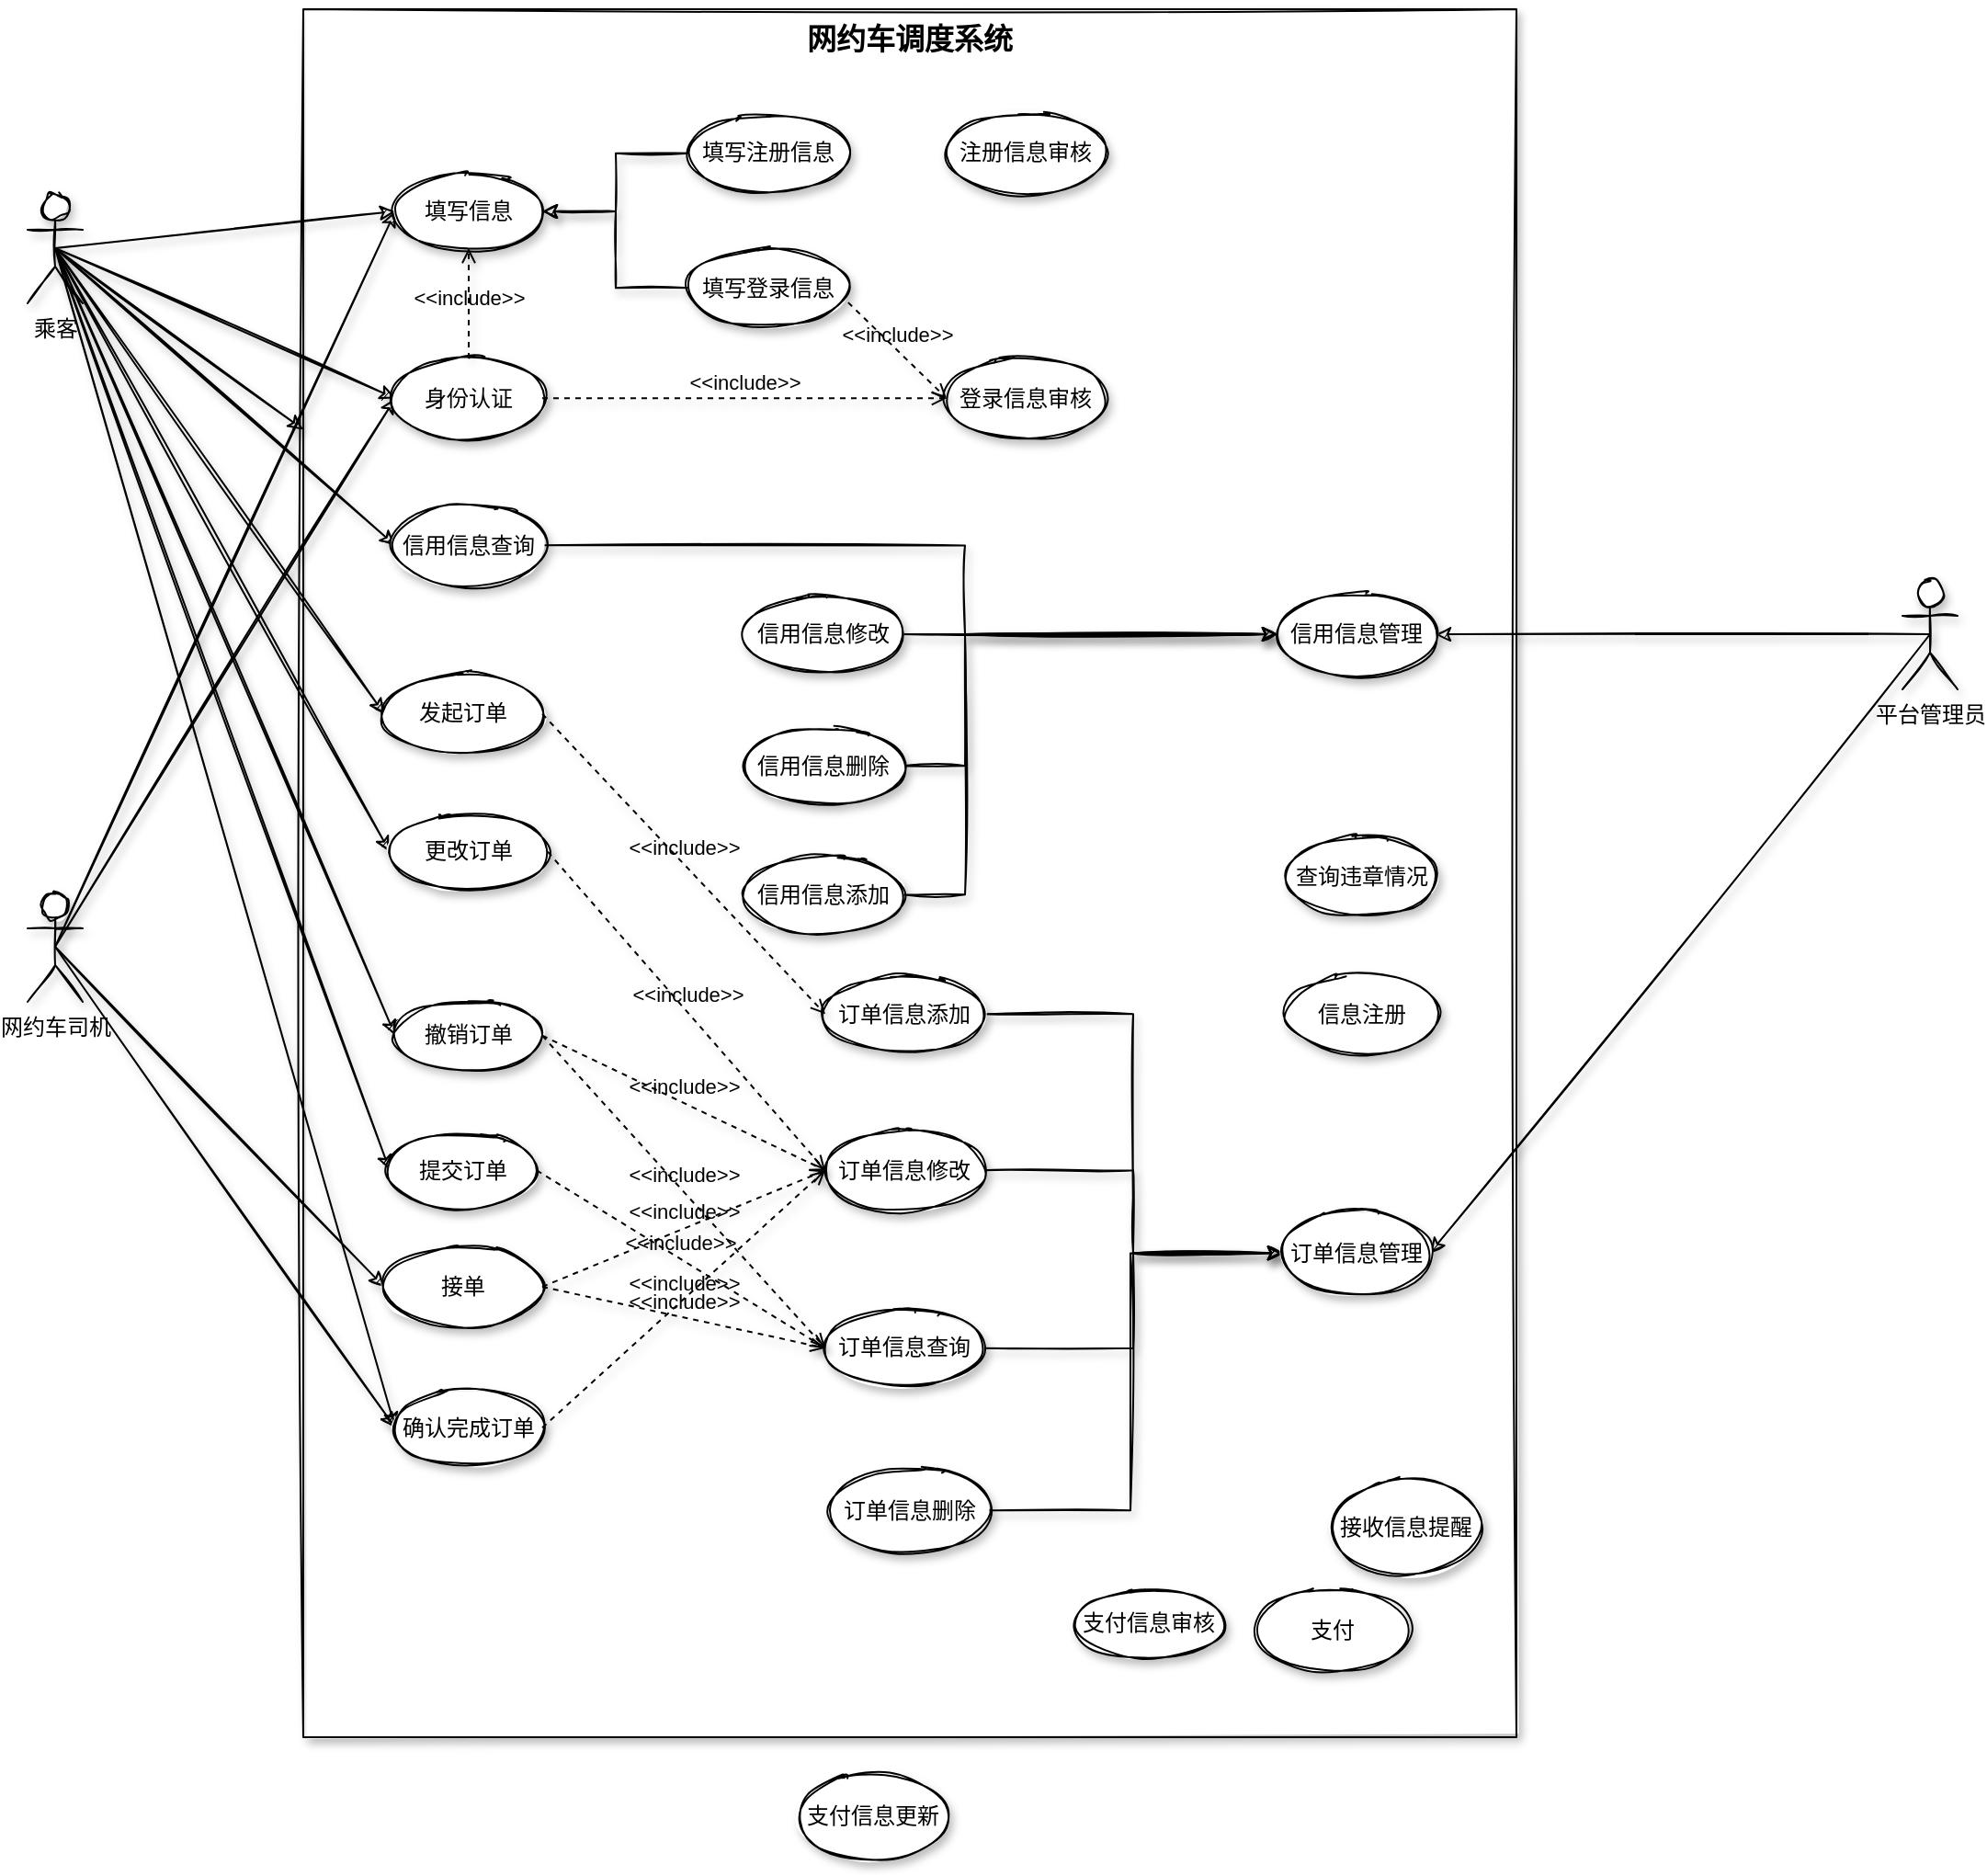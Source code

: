 <mxfile version="14.7.7" type="github">
  <diagram id="hailvvMEt1VKKTRzGtRh" name="第 1 页">
    <mxGraphModel dx="825" dy="456" grid="1" gridSize="10" guides="1" tooltips="1" connect="1" arrows="1" fold="1" page="1" pageScale="1" pageWidth="827" pageHeight="1169" math="0" shadow="0">
      <root>
        <mxCell id="0" />
        <mxCell id="1" parent="0" />
        <mxCell id="O3wIRJ_P1ds1mv97xc4H-4" value="&lt;b&gt;&lt;font style=&quot;font-size: 16px&quot;&gt;网约车调度系统&lt;/font&gt;&lt;/b&gt;" style="rounded=0;whiteSpace=wrap;html=1;shadow=1;sketch=1;labelPosition=center;verticalLabelPosition=middle;align=center;verticalAlign=top;" vertex="1" parent="1">
          <mxGeometry x="180" y="60" width="660" height="940" as="geometry" />
        </mxCell>
        <mxCell id="O3wIRJ_P1ds1mv97xc4H-17" style="sketch=1;orthogonalLoop=1;jettySize=auto;html=1;exitX=0.5;exitY=0.5;exitDx=0;exitDy=0;exitPerimeter=0;entryX=0;entryY=0.5;entryDx=0;entryDy=0;shadow=1;rounded=0;" edge="1" parent="1" source="8xGyphlLj49BUks5kIn6-1" target="O3wIRJ_P1ds1mv97xc4H-16">
          <mxGeometry relative="1" as="geometry" />
        </mxCell>
        <mxCell id="O3wIRJ_P1ds1mv97xc4H-24" style="rounded=0;sketch=1;orthogonalLoop=1;jettySize=auto;html=1;exitX=0.5;exitY=0.5;exitDx=0;exitDy=0;exitPerimeter=0;entryX=0;entryY=0.5;entryDx=0;entryDy=0;shadow=1;strokeColor=#000000;" edge="1" parent="1" source="8xGyphlLj49BUks5kIn6-1" target="O3wIRJ_P1ds1mv97xc4H-7">
          <mxGeometry relative="1" as="geometry" />
        </mxCell>
        <mxCell id="O3wIRJ_P1ds1mv97xc4H-31" style="edgeStyle=none;rounded=0;sketch=1;orthogonalLoop=1;jettySize=auto;html=1;exitX=0.5;exitY=0.5;exitDx=0;exitDy=0;exitPerimeter=0;entryX=0;entryY=0.5;entryDx=0;entryDy=0;shadow=1;strokeColor=#000000;" edge="1" parent="1" source="8xGyphlLj49BUks5kIn6-1" target="O3wIRJ_P1ds1mv97xc4H-8">
          <mxGeometry relative="1" as="geometry" />
        </mxCell>
        <mxCell id="O3wIRJ_P1ds1mv97xc4H-46" style="edgeStyle=none;rounded=0;sketch=1;orthogonalLoop=1;jettySize=auto;html=1;exitX=0.5;exitY=0.5;exitDx=0;exitDy=0;exitPerimeter=0;entryX=0;entryY=0.5;entryDx=0;entryDy=0;shadow=1;strokeColor=#000000;" edge="1" parent="1" source="8xGyphlLj49BUks5kIn6-1" target="O3wIRJ_P1ds1mv97xc4H-44">
          <mxGeometry relative="1" as="geometry" />
        </mxCell>
        <mxCell id="O3wIRJ_P1ds1mv97xc4H-52" style="edgeStyle=none;rounded=0;sketch=1;orthogonalLoop=1;jettySize=auto;html=1;exitX=0.5;exitY=0.5;exitDx=0;exitDy=0;exitPerimeter=0;entryX=0;entryY=0.5;entryDx=0;entryDy=0;shadow=1;strokeColor=#000000;" edge="1" parent="1" source="8xGyphlLj49BUks5kIn6-1" target="O3wIRJ_P1ds1mv97xc4H-51">
          <mxGeometry relative="1" as="geometry" />
        </mxCell>
        <mxCell id="O3wIRJ_P1ds1mv97xc4H-53" style="edgeStyle=none;rounded=0;sketch=1;orthogonalLoop=1;jettySize=auto;html=1;exitX=0.5;exitY=0.5;exitDx=0;exitDy=0;exitPerimeter=0;entryX=0;entryY=0.5;entryDx=0;entryDy=0;shadow=1;strokeColor=#000000;" edge="1" parent="1" source="8xGyphlLj49BUks5kIn6-1" target="O3wIRJ_P1ds1mv97xc4H-14">
          <mxGeometry relative="1" as="geometry" />
        </mxCell>
        <mxCell id="O3wIRJ_P1ds1mv97xc4H-55" style="edgeStyle=none;rounded=0;sketch=1;orthogonalLoop=1;jettySize=auto;html=1;exitX=0.5;exitY=0.5;exitDx=0;exitDy=0;exitPerimeter=0;entryX=0;entryY=0.5;entryDx=0;entryDy=0;shadow=1;strokeColor=#000000;" edge="1" parent="1" source="8xGyphlLj49BUks5kIn6-1" target="O3wIRJ_P1ds1mv97xc4H-13">
          <mxGeometry relative="1" as="geometry" />
        </mxCell>
        <mxCell id="O3wIRJ_P1ds1mv97xc4H-66" style="edgeStyle=none;rounded=0;sketch=1;orthogonalLoop=1;jettySize=auto;html=1;exitX=0.5;exitY=0.5;exitDx=0;exitDy=0;exitPerimeter=0;shadow=1;strokeColor=#000000;" edge="1" parent="1" source="8xGyphlLj49BUks5kIn6-1" target="O3wIRJ_P1ds1mv97xc4H-4">
          <mxGeometry relative="1" as="geometry" />
        </mxCell>
        <mxCell id="O3wIRJ_P1ds1mv97xc4H-67" style="edgeStyle=none;rounded=0;sketch=1;orthogonalLoop=1;jettySize=auto;html=1;exitX=0.5;exitY=0.5;exitDx=0;exitDy=0;exitPerimeter=0;entryX=0;entryY=0.5;entryDx=0;entryDy=0;shadow=1;strokeColor=#000000;" edge="1" parent="1" source="8xGyphlLj49BUks5kIn6-1" target="O3wIRJ_P1ds1mv97xc4H-65">
          <mxGeometry relative="1" as="geometry" />
        </mxCell>
        <mxCell id="8xGyphlLj49BUks5kIn6-1" value="乘客" style="shape=umlActor;verticalLabelPosition=bottom;verticalAlign=top;html=1;sketch=1;rounded=1;shadow=1;" parent="1" vertex="1">
          <mxGeometry x="30" y="160" width="30" height="60" as="geometry" />
        </mxCell>
        <mxCell id="O3wIRJ_P1ds1mv97xc4H-25" style="edgeStyle=none;rounded=0;sketch=1;orthogonalLoop=1;jettySize=auto;html=1;exitX=0.5;exitY=0.5;exitDx=0;exitDy=0;exitPerimeter=0;entryX=0;entryY=0.5;entryDx=0;entryDy=0;shadow=1;strokeColor=#000000;" edge="1" parent="1" source="8xGyphlLj49BUks5kIn6-4" target="O3wIRJ_P1ds1mv97xc4H-16">
          <mxGeometry relative="1" as="geometry" />
        </mxCell>
        <mxCell id="O3wIRJ_P1ds1mv97xc4H-26" style="edgeStyle=none;rounded=0;sketch=1;orthogonalLoop=1;jettySize=auto;html=1;exitX=0.5;exitY=0.5;exitDx=0;exitDy=0;exitPerimeter=0;entryX=0;entryY=0.5;entryDx=0;entryDy=0;shadow=1;strokeColor=#000000;" edge="1" parent="1" source="8xGyphlLj49BUks5kIn6-4" target="O3wIRJ_P1ds1mv97xc4H-7">
          <mxGeometry relative="1" as="geometry" />
        </mxCell>
        <mxCell id="O3wIRJ_P1ds1mv97xc4H-47" style="edgeStyle=none;rounded=0;sketch=1;orthogonalLoop=1;jettySize=auto;html=1;exitX=0.5;exitY=0.5;exitDx=0;exitDy=0;exitPerimeter=0;entryX=0;entryY=0.5;entryDx=0;entryDy=0;shadow=1;strokeColor=#000000;" edge="1" parent="1" source="8xGyphlLj49BUks5kIn6-4" target="O3wIRJ_P1ds1mv97xc4H-45">
          <mxGeometry relative="1" as="geometry" />
        </mxCell>
        <mxCell id="O3wIRJ_P1ds1mv97xc4H-68" style="edgeStyle=none;rounded=0;sketch=1;orthogonalLoop=1;jettySize=auto;html=1;exitX=0.5;exitY=0.5;exitDx=0;exitDy=0;exitPerimeter=0;entryX=0;entryY=0.5;entryDx=0;entryDy=0;shadow=1;strokeColor=#000000;" edge="1" parent="1" source="8xGyphlLj49BUks5kIn6-4" target="O3wIRJ_P1ds1mv97xc4H-65">
          <mxGeometry relative="1" as="geometry" />
        </mxCell>
        <mxCell id="8xGyphlLj49BUks5kIn6-4" value="网约车司机" style="shape=umlActor;verticalLabelPosition=bottom;verticalAlign=top;html=1;sketch=1;rounded=1;shadow=1;" parent="1" vertex="1">
          <mxGeometry x="30" y="540" width="30" height="60" as="geometry" />
        </mxCell>
        <mxCell id="O3wIRJ_P1ds1mv97xc4H-43" style="rounded=0;sketch=1;orthogonalLoop=1;jettySize=auto;html=1;exitX=0.5;exitY=0.5;exitDx=0;exitDy=0;exitPerimeter=0;entryX=1;entryY=0.5;entryDx=0;entryDy=0;shadow=1;strokeColor=#000000;" edge="1" parent="1" source="8xGyphlLj49BUks5kIn6-5" target="O3wIRJ_P1ds1mv97xc4H-33">
          <mxGeometry relative="1" as="geometry" />
        </mxCell>
        <mxCell id="O3wIRJ_P1ds1mv97xc4H-80" style="rounded=0;sketch=1;orthogonalLoop=1;jettySize=auto;html=1;exitX=0.5;exitY=0.5;exitDx=0;exitDy=0;exitPerimeter=0;entryX=1;entryY=0.5;entryDx=0;entryDy=0;shadow=1;strokeColor=#000000;" edge="1" parent="1" source="8xGyphlLj49BUks5kIn6-5" target="O3wIRJ_P1ds1mv97xc4H-73">
          <mxGeometry relative="1" as="geometry" />
        </mxCell>
        <mxCell id="8xGyphlLj49BUks5kIn6-5" value="平台管理员" style="shape=umlActor;verticalLabelPosition=bottom;verticalAlign=top;html=1;sketch=1;rounded=1;shadow=1;" parent="1" vertex="1">
          <mxGeometry x="1050" y="370" width="30" height="60" as="geometry" />
        </mxCell>
        <mxCell id="O3wIRJ_P1ds1mv97xc4H-3" value="信息注册" style="ellipse;whiteSpace=wrap;html=1;rounded=1;shadow=1;sketch=1;" vertex="1" parent="1">
          <mxGeometry x="716" y="585" width="80" height="43.33" as="geometry" />
        </mxCell>
        <mxCell id="O3wIRJ_P1ds1mv97xc4H-7" value="身份认证" style="ellipse;whiteSpace=wrap;html=1;rounded=1;shadow=1;sketch=1;" vertex="1" parent="1">
          <mxGeometry x="230" y="250" width="80" height="43.33" as="geometry" />
        </mxCell>
        <mxCell id="O3wIRJ_P1ds1mv97xc4H-39" style="edgeStyle=orthogonalEdgeStyle;rounded=0;sketch=1;orthogonalLoop=1;jettySize=auto;html=1;exitX=1;exitY=0.5;exitDx=0;exitDy=0;entryX=0;entryY=0.5;entryDx=0;entryDy=0;shadow=1;strokeColor=#000000;" edge="1" parent="1" source="O3wIRJ_P1ds1mv97xc4H-8" target="O3wIRJ_P1ds1mv97xc4H-33">
          <mxGeometry relative="1" as="geometry">
            <Array as="points">
              <mxPoint x="540" y="352" />
              <mxPoint x="540" y="400" />
            </Array>
          </mxGeometry>
        </mxCell>
        <mxCell id="O3wIRJ_P1ds1mv97xc4H-8" value="信用信息查询" style="ellipse;whiteSpace=wrap;html=1;rounded=1;shadow=1;sketch=1;" vertex="1" parent="1">
          <mxGeometry x="230" y="330" width="80" height="43.33" as="geometry" />
        </mxCell>
        <mxCell id="O3wIRJ_P1ds1mv97xc4H-9" value="支付" style="ellipse;whiteSpace=wrap;html=1;rounded=1;shadow=1;sketch=1;" vertex="1" parent="1">
          <mxGeometry x="700" y="920" width="80" height="43.33" as="geometry" />
        </mxCell>
        <mxCell id="O3wIRJ_P1ds1mv97xc4H-10" value="查询违章情况" style="ellipse;whiteSpace=wrap;html=1;rounded=1;shadow=1;sketch=1;" vertex="1" parent="1">
          <mxGeometry x="716" y="510" width="80" height="43.33" as="geometry" />
        </mxCell>
        <mxCell id="O3wIRJ_P1ds1mv97xc4H-11" value="支付信息审核" style="ellipse;whiteSpace=wrap;html=1;rounded=1;shadow=1;sketch=1;" vertex="1" parent="1">
          <mxGeometry x="600" y="920" width="80" height="36.66" as="geometry" />
        </mxCell>
        <mxCell id="O3wIRJ_P1ds1mv97xc4H-12" value="支付信息更新" style="ellipse;whiteSpace=wrap;html=1;rounded=1;shadow=1;sketch=1;" vertex="1" parent="1">
          <mxGeometry x="450" y="1020" width="80" height="46.66" as="geometry" />
        </mxCell>
        <mxCell id="O3wIRJ_P1ds1mv97xc4H-13" value="提交订单" style="ellipse;whiteSpace=wrap;html=1;rounded=1;shadow=1;sketch=1;" vertex="1" parent="1">
          <mxGeometry x="227" y="671.67" width="80" height="40" as="geometry" />
        </mxCell>
        <mxCell id="O3wIRJ_P1ds1mv97xc4H-14" value="撤销订单" style="ellipse;whiteSpace=wrap;html=1;rounded=1;shadow=1;sketch=1;" vertex="1" parent="1">
          <mxGeometry x="230" y="600" width="80" height="36.66" as="geometry" />
        </mxCell>
        <mxCell id="O3wIRJ_P1ds1mv97xc4H-15" value="接收信息提醒" style="ellipse;whiteSpace=wrap;html=1;rounded=1;shadow=1;sketch=1;" vertex="1" parent="1">
          <mxGeometry x="740" y="860" width="80" height="51.33" as="geometry" />
        </mxCell>
        <mxCell id="O3wIRJ_P1ds1mv97xc4H-16" value="填写信息" style="ellipse;whiteSpace=wrap;html=1;rounded=1;shadow=1;sketch=1;" vertex="1" parent="1">
          <mxGeometry x="230" y="150" width="80" height="40" as="geometry" />
        </mxCell>
        <mxCell id="O3wIRJ_P1ds1mv97xc4H-23" style="edgeStyle=orthogonalEdgeStyle;rounded=0;sketch=1;orthogonalLoop=1;jettySize=auto;elbow=vertical;html=1;entryX=1;entryY=0.5;entryDx=0;entryDy=0;shadow=1;strokeColor=#000000;" edge="1" parent="1" source="O3wIRJ_P1ds1mv97xc4H-18" target="O3wIRJ_P1ds1mv97xc4H-16">
          <mxGeometry relative="1" as="geometry" />
        </mxCell>
        <mxCell id="O3wIRJ_P1ds1mv97xc4H-18" value="填写注册信息" style="ellipse;whiteSpace=wrap;html=1;rounded=1;shadow=1;sketch=1;" vertex="1" parent="1">
          <mxGeometry x="390" y="116.67" width="86" height="43.33" as="geometry" />
        </mxCell>
        <mxCell id="O3wIRJ_P1ds1mv97xc4H-21" style="edgeStyle=elbowEdgeStyle;rounded=0;sketch=1;orthogonalLoop=1;jettySize=auto;html=1;shadow=1;strokeColor=#000000;elbow=vertical;" edge="1" parent="1" source="O3wIRJ_P1ds1mv97xc4H-19" target="O3wIRJ_P1ds1mv97xc4H-16">
          <mxGeometry relative="1" as="geometry" />
        </mxCell>
        <mxCell id="O3wIRJ_P1ds1mv97xc4H-19" value="填写登录信息" style="ellipse;whiteSpace=wrap;html=1;rounded=1;shadow=1;sketch=1;" vertex="1" parent="1">
          <mxGeometry x="390" y="190.0" width="86" height="43.33" as="geometry" />
        </mxCell>
        <mxCell id="O3wIRJ_P1ds1mv97xc4H-27" value="&amp;lt;&amp;lt;include&amp;gt;&amp;gt;" style="html=1;verticalAlign=bottom;labelBackgroundColor=none;endArrow=open;endFill=0;dashed=1;shadow=1;strokeColor=#000000;exitX=0.5;exitY=0;exitDx=0;exitDy=0;entryX=0.5;entryY=1;entryDx=0;entryDy=0;" edge="1" parent="1" source="O3wIRJ_P1ds1mv97xc4H-7" target="O3wIRJ_P1ds1mv97xc4H-16">
          <mxGeometry x="-0.2" width="160" relative="1" as="geometry">
            <mxPoint x="320" y="260.95" as="sourcePoint" />
            <mxPoint x="480" y="260.95" as="targetPoint" />
            <mxPoint as="offset" />
          </mxGeometry>
        </mxCell>
        <mxCell id="O3wIRJ_P1ds1mv97xc4H-28" value="注册信息审核" style="ellipse;whiteSpace=wrap;html=1;rounded=1;shadow=1;sketch=1;" vertex="1" parent="1">
          <mxGeometry x="530" y="116.67" width="86" height="43.33" as="geometry" />
        </mxCell>
        <mxCell id="O3wIRJ_P1ds1mv97xc4H-29" value="登录信息审核" style="ellipse;whiteSpace=wrap;html=1;rounded=1;shadow=1;sketch=1;" vertex="1" parent="1">
          <mxGeometry x="530" y="250" width="86" height="43.33" as="geometry" />
        </mxCell>
        <mxCell id="O3wIRJ_P1ds1mv97xc4H-32" value="&amp;lt;&amp;lt;include&amp;gt;&amp;gt;" style="html=1;verticalAlign=bottom;labelBackgroundColor=none;endArrow=open;endFill=0;dashed=1;shadow=1;strokeColor=#000000;exitX=1;exitY=0.5;exitDx=0;exitDy=0;entryX=0;entryY=0.5;entryDx=0;entryDy=0;" edge="1" parent="1" source="O3wIRJ_P1ds1mv97xc4H-7" target="O3wIRJ_P1ds1mv97xc4H-29">
          <mxGeometry width="160" relative="1" as="geometry">
            <mxPoint x="360" y="350" as="sourcePoint" />
            <mxPoint x="520" y="350" as="targetPoint" />
          </mxGeometry>
        </mxCell>
        <mxCell id="O3wIRJ_P1ds1mv97xc4H-33" value="信用信息管理" style="ellipse;whiteSpace=wrap;html=1;rounded=1;shadow=1;sketch=1;" vertex="1" parent="1">
          <mxGeometry x="710" y="378.33" width="86" height="43.33" as="geometry" />
        </mxCell>
        <mxCell id="O3wIRJ_P1ds1mv97xc4H-40" style="edgeStyle=orthogonalEdgeStyle;rounded=0;sketch=1;orthogonalLoop=1;jettySize=auto;html=1;entryX=0;entryY=0.5;entryDx=0;entryDy=0;shadow=1;strokeColor=#000000;" edge="1" parent="1" source="O3wIRJ_P1ds1mv97xc4H-35" target="O3wIRJ_P1ds1mv97xc4H-33">
          <mxGeometry relative="1" as="geometry" />
        </mxCell>
        <mxCell id="O3wIRJ_P1ds1mv97xc4H-35" value="信用信息修改" style="ellipse;whiteSpace=wrap;html=1;rounded=1;shadow=1;sketch=1;" vertex="1" parent="1">
          <mxGeometry x="420" y="378.33" width="86" height="43.33" as="geometry" />
        </mxCell>
        <mxCell id="O3wIRJ_P1ds1mv97xc4H-41" style="edgeStyle=orthogonalEdgeStyle;rounded=0;sketch=1;orthogonalLoop=1;jettySize=auto;html=1;shadow=1;strokeColor=#000000;" edge="1" parent="1" source="O3wIRJ_P1ds1mv97xc4H-36" target="O3wIRJ_P1ds1mv97xc4H-33">
          <mxGeometry relative="1" as="geometry">
            <Array as="points">
              <mxPoint x="540" y="472" />
              <mxPoint x="540" y="400" />
            </Array>
          </mxGeometry>
        </mxCell>
        <mxCell id="O3wIRJ_P1ds1mv97xc4H-36" value="信用信息删除" style="ellipse;whiteSpace=wrap;html=1;rounded=1;shadow=1;sketch=1;" vertex="1" parent="1">
          <mxGeometry x="420" y="450" width="86" height="43.33" as="geometry" />
        </mxCell>
        <mxCell id="O3wIRJ_P1ds1mv97xc4H-42" style="edgeStyle=orthogonalEdgeStyle;rounded=0;sketch=1;orthogonalLoop=1;jettySize=auto;html=1;shadow=1;strokeColor=#000000;" edge="1" parent="1" source="O3wIRJ_P1ds1mv97xc4H-37" target="O3wIRJ_P1ds1mv97xc4H-33">
          <mxGeometry relative="1" as="geometry">
            <Array as="points">
              <mxPoint x="540" y="542" />
              <mxPoint x="540" y="400" />
            </Array>
          </mxGeometry>
        </mxCell>
        <mxCell id="O3wIRJ_P1ds1mv97xc4H-37" value="信用信息添加" style="ellipse;whiteSpace=wrap;html=1;rounded=1;shadow=1;sketch=1;" vertex="1" parent="1">
          <mxGeometry x="420" y="520" width="86" height="43.33" as="geometry" />
        </mxCell>
        <mxCell id="O3wIRJ_P1ds1mv97xc4H-44" value="发起订单" style="ellipse;whiteSpace=wrap;html=1;rounded=1;shadow=1;sketch=1;" vertex="1" parent="1">
          <mxGeometry x="224" y="421.66" width="86" height="43.33" as="geometry" />
        </mxCell>
        <mxCell id="O3wIRJ_P1ds1mv97xc4H-45" value="接单" style="ellipse;whiteSpace=wrap;html=1;rounded=1;shadow=1;sketch=1;" vertex="1" parent="1">
          <mxGeometry x="224" y="733.33" width="86" height="43.33" as="geometry" />
        </mxCell>
        <mxCell id="O3wIRJ_P1ds1mv97xc4H-76" style="edgeStyle=orthogonalEdgeStyle;rounded=0;sketch=1;orthogonalLoop=1;jettySize=auto;html=1;entryX=0;entryY=0.5;entryDx=0;entryDy=0;shadow=1;strokeColor=#000000;" edge="1" parent="1" source="O3wIRJ_P1ds1mv97xc4H-48" target="O3wIRJ_P1ds1mv97xc4H-73">
          <mxGeometry relative="1" as="geometry" />
        </mxCell>
        <mxCell id="O3wIRJ_P1ds1mv97xc4H-48" value="订单信息查询" style="ellipse;whiteSpace=wrap;html=1;rounded=1;shadow=1;sketch=1;" vertex="1" parent="1">
          <mxGeometry x="464" y="766.67" width="86" height="43.33" as="geometry" />
        </mxCell>
        <mxCell id="O3wIRJ_P1ds1mv97xc4H-50" value="&amp;lt;&amp;lt;include&amp;gt;&amp;gt;" style="html=1;verticalAlign=bottom;labelBackgroundColor=none;endArrow=open;endFill=0;dashed=1;shadow=1;strokeColor=#000000;exitX=1.005;exitY=0.682;exitDx=0;exitDy=0;exitPerimeter=0;entryX=0;entryY=0.5;entryDx=0;entryDy=0;" edge="1" parent="1" source="O3wIRJ_P1ds1mv97xc4H-19" target="O3wIRJ_P1ds1mv97xc4H-29">
          <mxGeometry width="160" relative="1" as="geometry">
            <mxPoint x="360" y="350" as="sourcePoint" />
            <mxPoint x="520" y="350" as="targetPoint" />
          </mxGeometry>
        </mxCell>
        <mxCell id="O3wIRJ_P1ds1mv97xc4H-51" value="更改订单" style="ellipse;whiteSpace=wrap;html=1;rounded=1;shadow=1;sketch=1;" vertex="1" parent="1">
          <mxGeometry x="227" y="496.67" width="86" height="43.33" as="geometry" />
        </mxCell>
        <mxCell id="O3wIRJ_P1ds1mv97xc4H-57" value="&amp;lt;&amp;lt;include&amp;gt;&amp;gt;" style="html=1;verticalAlign=bottom;labelBackgroundColor=none;endArrow=open;endFill=0;dashed=1;shadow=1;strokeColor=#000000;exitX=1;exitY=0.5;exitDx=0;exitDy=0;entryX=0;entryY=0.5;entryDx=0;entryDy=0;" edge="1" parent="1" source="O3wIRJ_P1ds1mv97xc4H-13" target="O3wIRJ_P1ds1mv97xc4H-48">
          <mxGeometry width="160" relative="1" as="geometry">
            <mxPoint x="360" y="770" as="sourcePoint" />
            <mxPoint x="520" y="770" as="targetPoint" />
          </mxGeometry>
        </mxCell>
        <mxCell id="O3wIRJ_P1ds1mv97xc4H-75" style="edgeStyle=orthogonalEdgeStyle;rounded=0;sketch=1;orthogonalLoop=1;jettySize=auto;html=1;entryX=0;entryY=0.5;entryDx=0;entryDy=0;shadow=1;strokeColor=#000000;" edge="1" parent="1" source="O3wIRJ_P1ds1mv97xc4H-58" target="O3wIRJ_P1ds1mv97xc4H-73">
          <mxGeometry relative="1" as="geometry" />
        </mxCell>
        <mxCell id="O3wIRJ_P1ds1mv97xc4H-58" value="订单信息修改" style="ellipse;whiteSpace=wrap;html=1;rounded=1;shadow=1;sketch=1;" vertex="1" parent="1">
          <mxGeometry x="464" y="670" width="86" height="43.33" as="geometry" />
        </mxCell>
        <mxCell id="O3wIRJ_P1ds1mv97xc4H-59" value="&amp;lt;&amp;lt;include&amp;gt;&amp;gt;" style="html=1;verticalAlign=bottom;labelBackgroundColor=none;endArrow=open;endFill=0;dashed=1;shadow=1;strokeColor=#000000;exitX=1;exitY=0.5;exitDx=0;exitDy=0;entryX=0;entryY=0.5;entryDx=0;entryDy=0;" edge="1" parent="1" source="O3wIRJ_P1ds1mv97xc4H-51" target="O3wIRJ_P1ds1mv97xc4H-58">
          <mxGeometry width="160" relative="1" as="geometry">
            <mxPoint x="320" y="590" as="sourcePoint" />
            <mxPoint x="480" y="590" as="targetPoint" />
          </mxGeometry>
        </mxCell>
        <mxCell id="O3wIRJ_P1ds1mv97xc4H-61" value="&amp;lt;&amp;lt;include&amp;gt;&amp;gt;" style="html=1;verticalAlign=bottom;labelBackgroundColor=none;endArrow=open;endFill=0;dashed=1;shadow=1;strokeColor=#000000;exitX=1;exitY=0.5;exitDx=0;exitDy=0;entryX=0;entryY=0.5;entryDx=0;entryDy=0;" edge="1" parent="1" source="O3wIRJ_P1ds1mv97xc4H-14" target="O3wIRJ_P1ds1mv97xc4H-58">
          <mxGeometry width="160" relative="1" as="geometry">
            <mxPoint x="360" y="570" as="sourcePoint" />
            <mxPoint x="520" y="570" as="targetPoint" />
          </mxGeometry>
        </mxCell>
        <mxCell id="O3wIRJ_P1ds1mv97xc4H-62" value="&amp;lt;&amp;lt;include&amp;gt;&amp;gt;" style="html=1;verticalAlign=bottom;labelBackgroundColor=none;endArrow=open;endFill=0;dashed=1;shadow=1;strokeColor=#000000;entryX=0;entryY=0.5;entryDx=0;entryDy=0;exitX=1;exitY=0.5;exitDx=0;exitDy=0;" edge="1" parent="1" source="O3wIRJ_P1ds1mv97xc4H-14" target="O3wIRJ_P1ds1mv97xc4H-48">
          <mxGeometry width="160" relative="1" as="geometry">
            <mxPoint x="360" y="570" as="sourcePoint" />
            <mxPoint x="520" y="570" as="targetPoint" />
          </mxGeometry>
        </mxCell>
        <mxCell id="O3wIRJ_P1ds1mv97xc4H-63" value="&amp;lt;&amp;lt;include&amp;gt;&amp;gt;" style="html=1;verticalAlign=bottom;labelBackgroundColor=none;endArrow=open;endFill=0;dashed=1;shadow=1;strokeColor=#000000;exitX=1;exitY=0.5;exitDx=0;exitDy=0;entryX=0;entryY=0.5;entryDx=0;entryDy=0;" edge="1" parent="1" source="O3wIRJ_P1ds1mv97xc4H-45" target="O3wIRJ_P1ds1mv97xc4H-58">
          <mxGeometry width="160" relative="1" as="geometry">
            <mxPoint x="360" y="570" as="sourcePoint" />
            <mxPoint x="520" y="570" as="targetPoint" />
          </mxGeometry>
        </mxCell>
        <mxCell id="O3wIRJ_P1ds1mv97xc4H-64" value="&amp;lt;&amp;lt;include&amp;gt;&amp;gt;" style="html=1;verticalAlign=bottom;labelBackgroundColor=none;endArrow=open;endFill=0;dashed=1;shadow=1;strokeColor=#000000;exitX=1;exitY=0.5;exitDx=0;exitDy=0;entryX=0;entryY=0.5;entryDx=0;entryDy=0;" edge="1" parent="1" source="O3wIRJ_P1ds1mv97xc4H-45" target="O3wIRJ_P1ds1mv97xc4H-48">
          <mxGeometry width="160" relative="1" as="geometry">
            <mxPoint x="360" y="570" as="sourcePoint" />
            <mxPoint x="520" y="570" as="targetPoint" />
          </mxGeometry>
        </mxCell>
        <mxCell id="O3wIRJ_P1ds1mv97xc4H-65" value="确认完成订单" style="ellipse;whiteSpace=wrap;html=1;rounded=1;shadow=1;sketch=1;" vertex="1" parent="1">
          <mxGeometry x="230" y="810" width="80" height="43.33" as="geometry" />
        </mxCell>
        <mxCell id="O3wIRJ_P1ds1mv97xc4H-69" value="&amp;lt;&amp;lt;include&amp;gt;&amp;gt;" style="html=1;verticalAlign=bottom;labelBackgroundColor=none;endArrow=open;endFill=0;dashed=1;shadow=1;strokeColor=#000000;exitX=1;exitY=0.5;exitDx=0;exitDy=0;entryX=0;entryY=0.5;entryDx=0;entryDy=0;" edge="1" parent="1" source="O3wIRJ_P1ds1mv97xc4H-65" target="O3wIRJ_P1ds1mv97xc4H-58">
          <mxGeometry width="160" relative="1" as="geometry">
            <mxPoint x="150" y="790" as="sourcePoint" />
            <mxPoint x="310" y="790" as="targetPoint" />
          </mxGeometry>
        </mxCell>
        <mxCell id="O3wIRJ_P1ds1mv97xc4H-74" style="edgeStyle=orthogonalEdgeStyle;rounded=0;sketch=1;orthogonalLoop=1;jettySize=auto;html=1;entryX=0;entryY=0.5;entryDx=0;entryDy=0;shadow=1;strokeColor=#000000;" edge="1" parent="1" source="O3wIRJ_P1ds1mv97xc4H-70" target="O3wIRJ_P1ds1mv97xc4H-73">
          <mxGeometry relative="1" as="geometry" />
        </mxCell>
        <mxCell id="O3wIRJ_P1ds1mv97xc4H-70" value="订单信息添加" style="ellipse;whiteSpace=wrap;html=1;rounded=1;shadow=1;sketch=1;" vertex="1" parent="1">
          <mxGeometry x="464" y="585" width="86" height="43.33" as="geometry" />
        </mxCell>
        <mxCell id="O3wIRJ_P1ds1mv97xc4H-71" value="&amp;lt;&amp;lt;include&amp;gt;&amp;gt;" style="html=1;verticalAlign=bottom;labelBackgroundColor=none;endArrow=open;endFill=0;dashed=1;shadow=1;strokeColor=#000000;exitX=1;exitY=0.5;exitDx=0;exitDy=0;entryX=0;entryY=0.5;entryDx=0;entryDy=0;" edge="1" parent="1" source="O3wIRJ_P1ds1mv97xc4H-44" target="O3wIRJ_P1ds1mv97xc4H-70">
          <mxGeometry width="160" relative="1" as="geometry">
            <mxPoint x="200" y="620" as="sourcePoint" />
            <mxPoint x="360" y="620" as="targetPoint" />
          </mxGeometry>
        </mxCell>
        <mxCell id="O3wIRJ_P1ds1mv97xc4H-78" style="edgeStyle=orthogonalEdgeStyle;rounded=0;sketch=1;orthogonalLoop=1;jettySize=auto;html=1;entryX=0;entryY=0.5;entryDx=0;entryDy=0;shadow=1;strokeColor=#000000;" edge="1" parent="1" source="O3wIRJ_P1ds1mv97xc4H-72" target="O3wIRJ_P1ds1mv97xc4H-73">
          <mxGeometry relative="1" as="geometry">
            <Array as="points">
              <mxPoint x="630" y="877" />
              <mxPoint x="630" y="737" />
            </Array>
          </mxGeometry>
        </mxCell>
        <mxCell id="O3wIRJ_P1ds1mv97xc4H-72" value="订单信息删除" style="ellipse;whiteSpace=wrap;html=1;rounded=1;shadow=1;sketch=1;" vertex="1" parent="1">
          <mxGeometry x="467" y="853.33" width="86" height="46.66" as="geometry" />
        </mxCell>
        <mxCell id="O3wIRJ_P1ds1mv97xc4H-73" value="订单信息管理" style="ellipse;whiteSpace=wrap;html=1;rounded=1;shadow=1;sketch=1;" vertex="1" parent="1">
          <mxGeometry x="713" y="713.33" width="80" height="46.66" as="geometry" />
        </mxCell>
      </root>
    </mxGraphModel>
  </diagram>
</mxfile>
